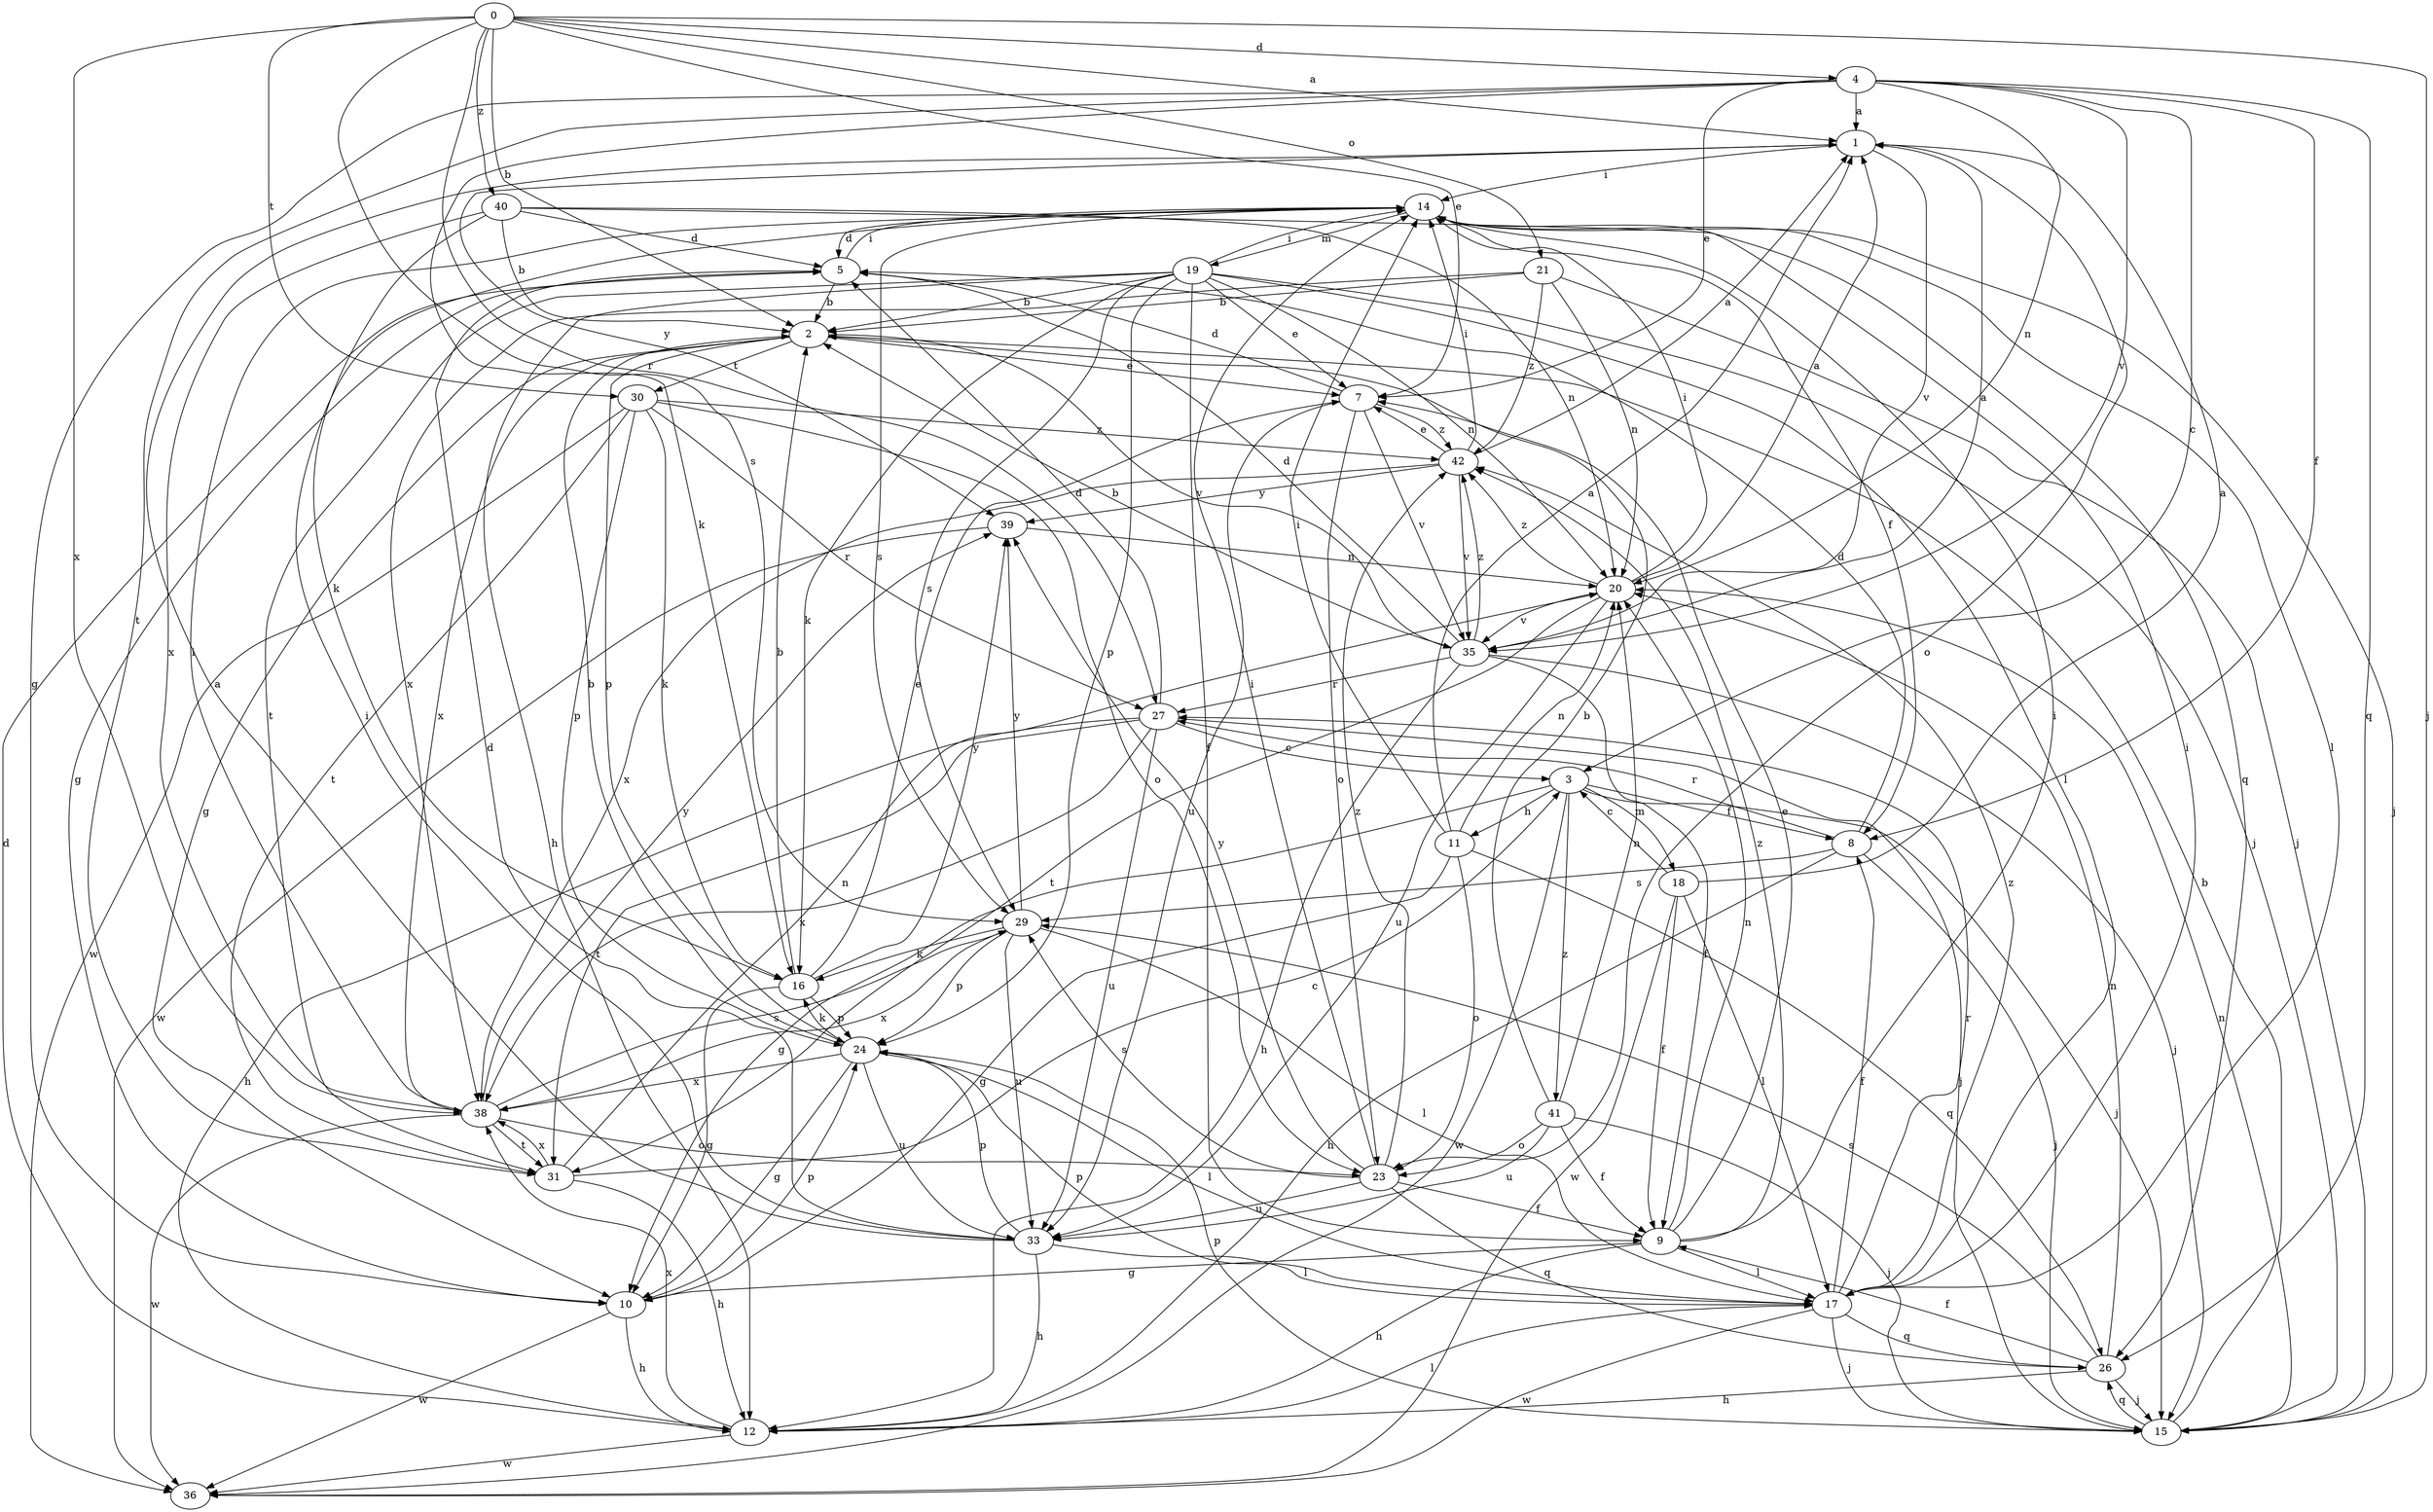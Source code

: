 strict digraph  {
0;
1;
2;
3;
4;
5;
7;
8;
9;
10;
11;
12;
14;
15;
16;
17;
18;
19;
20;
21;
23;
24;
26;
27;
29;
30;
31;
33;
35;
36;
38;
39;
40;
41;
42;
0 -> 1  [label=a];
0 -> 2  [label=b];
0 -> 4  [label=d];
0 -> 7  [label=e];
0 -> 15  [label=j];
0 -> 21  [label=o];
0 -> 27  [label=r];
0 -> 29  [label=s];
0 -> 30  [label=t];
0 -> 38  [label=x];
0 -> 40  [label=z];
1 -> 14  [label=i];
1 -> 23  [label=o];
1 -> 35  [label=v];
1 -> 39  [label=y];
2 -> 7  [label=e];
2 -> 10  [label=g];
2 -> 24  [label=p];
2 -> 30  [label=t];
2 -> 35  [label=v];
2 -> 38  [label=x];
3 -> 8  [label=f];
3 -> 10  [label=g];
3 -> 11  [label=h];
3 -> 15  [label=j];
3 -> 18  [label=m];
3 -> 36  [label=w];
3 -> 41  [label=z];
4 -> 1  [label=a];
4 -> 3  [label=c];
4 -> 7  [label=e];
4 -> 8  [label=f];
4 -> 10  [label=g];
4 -> 16  [label=k];
4 -> 20  [label=n];
4 -> 26  [label=q];
4 -> 31  [label=t];
4 -> 35  [label=v];
5 -> 2  [label=b];
5 -> 10  [label=g];
5 -> 14  [label=i];
7 -> 5  [label=d];
7 -> 23  [label=o];
7 -> 33  [label=u];
7 -> 35  [label=v];
7 -> 42  [label=z];
8 -> 5  [label=d];
8 -> 12  [label=h];
8 -> 15  [label=j];
8 -> 27  [label=r];
8 -> 29  [label=s];
9 -> 7  [label=e];
9 -> 10  [label=g];
9 -> 12  [label=h];
9 -> 14  [label=i];
9 -> 17  [label=l];
9 -> 20  [label=n];
9 -> 42  [label=z];
10 -> 12  [label=h];
10 -> 24  [label=p];
10 -> 36  [label=w];
11 -> 1  [label=a];
11 -> 10  [label=g];
11 -> 14  [label=i];
11 -> 20  [label=n];
11 -> 23  [label=o];
11 -> 26  [label=q];
12 -> 5  [label=d];
12 -> 17  [label=l];
12 -> 36  [label=w];
12 -> 38  [label=x];
14 -> 5  [label=d];
14 -> 8  [label=f];
14 -> 15  [label=j];
14 -> 17  [label=l];
14 -> 19  [label=m];
14 -> 29  [label=s];
15 -> 2  [label=b];
15 -> 20  [label=n];
15 -> 24  [label=p];
15 -> 26  [label=q];
16 -> 2  [label=b];
16 -> 7  [label=e];
16 -> 10  [label=g];
16 -> 24  [label=p];
16 -> 39  [label=y];
17 -> 8  [label=f];
17 -> 14  [label=i];
17 -> 15  [label=j];
17 -> 24  [label=p];
17 -> 26  [label=q];
17 -> 27  [label=r];
17 -> 36  [label=w];
17 -> 42  [label=z];
18 -> 1  [label=a];
18 -> 3  [label=c];
18 -> 9  [label=f];
18 -> 17  [label=l];
18 -> 36  [label=w];
19 -> 2  [label=b];
19 -> 7  [label=e];
19 -> 9  [label=f];
19 -> 12  [label=h];
19 -> 14  [label=i];
19 -> 15  [label=j];
19 -> 16  [label=k];
19 -> 17  [label=l];
19 -> 20  [label=n];
19 -> 24  [label=p];
19 -> 29  [label=s];
19 -> 31  [label=t];
20 -> 1  [label=a];
20 -> 14  [label=i];
20 -> 31  [label=t];
20 -> 33  [label=u];
20 -> 35  [label=v];
20 -> 42  [label=z];
21 -> 2  [label=b];
21 -> 15  [label=j];
21 -> 20  [label=n];
21 -> 38  [label=x];
21 -> 42  [label=z];
23 -> 9  [label=f];
23 -> 14  [label=i];
23 -> 26  [label=q];
23 -> 29  [label=s];
23 -> 33  [label=u];
23 -> 39  [label=y];
23 -> 42  [label=z];
24 -> 2  [label=b];
24 -> 10  [label=g];
24 -> 16  [label=k];
24 -> 17  [label=l];
24 -> 33  [label=u];
24 -> 38  [label=x];
26 -> 9  [label=f];
26 -> 12  [label=h];
26 -> 15  [label=j];
26 -> 20  [label=n];
26 -> 29  [label=s];
27 -> 3  [label=c];
27 -> 5  [label=d];
27 -> 12  [label=h];
27 -> 15  [label=j];
27 -> 31  [label=t];
27 -> 33  [label=u];
27 -> 38  [label=x];
29 -> 16  [label=k];
29 -> 17  [label=l];
29 -> 24  [label=p];
29 -> 33  [label=u];
29 -> 38  [label=x];
29 -> 39  [label=y];
30 -> 16  [label=k];
30 -> 23  [label=o];
30 -> 24  [label=p];
30 -> 27  [label=r];
30 -> 31  [label=t];
30 -> 36  [label=w];
30 -> 42  [label=z];
31 -> 3  [label=c];
31 -> 12  [label=h];
31 -> 20  [label=n];
31 -> 38  [label=x];
33 -> 1  [label=a];
33 -> 5  [label=d];
33 -> 12  [label=h];
33 -> 14  [label=i];
33 -> 17  [label=l];
33 -> 24  [label=p];
35 -> 1  [label=a];
35 -> 2  [label=b];
35 -> 5  [label=d];
35 -> 9  [label=f];
35 -> 12  [label=h];
35 -> 15  [label=j];
35 -> 27  [label=r];
35 -> 42  [label=z];
38 -> 14  [label=i];
38 -> 23  [label=o];
38 -> 29  [label=s];
38 -> 31  [label=t];
38 -> 36  [label=w];
38 -> 39  [label=y];
39 -> 20  [label=n];
39 -> 36  [label=w];
40 -> 2  [label=b];
40 -> 5  [label=d];
40 -> 16  [label=k];
40 -> 20  [label=n];
40 -> 26  [label=q];
40 -> 38  [label=x];
41 -> 2  [label=b];
41 -> 9  [label=f];
41 -> 15  [label=j];
41 -> 20  [label=n];
41 -> 23  [label=o];
41 -> 33  [label=u];
42 -> 1  [label=a];
42 -> 7  [label=e];
42 -> 14  [label=i];
42 -> 35  [label=v];
42 -> 38  [label=x];
42 -> 39  [label=y];
}
